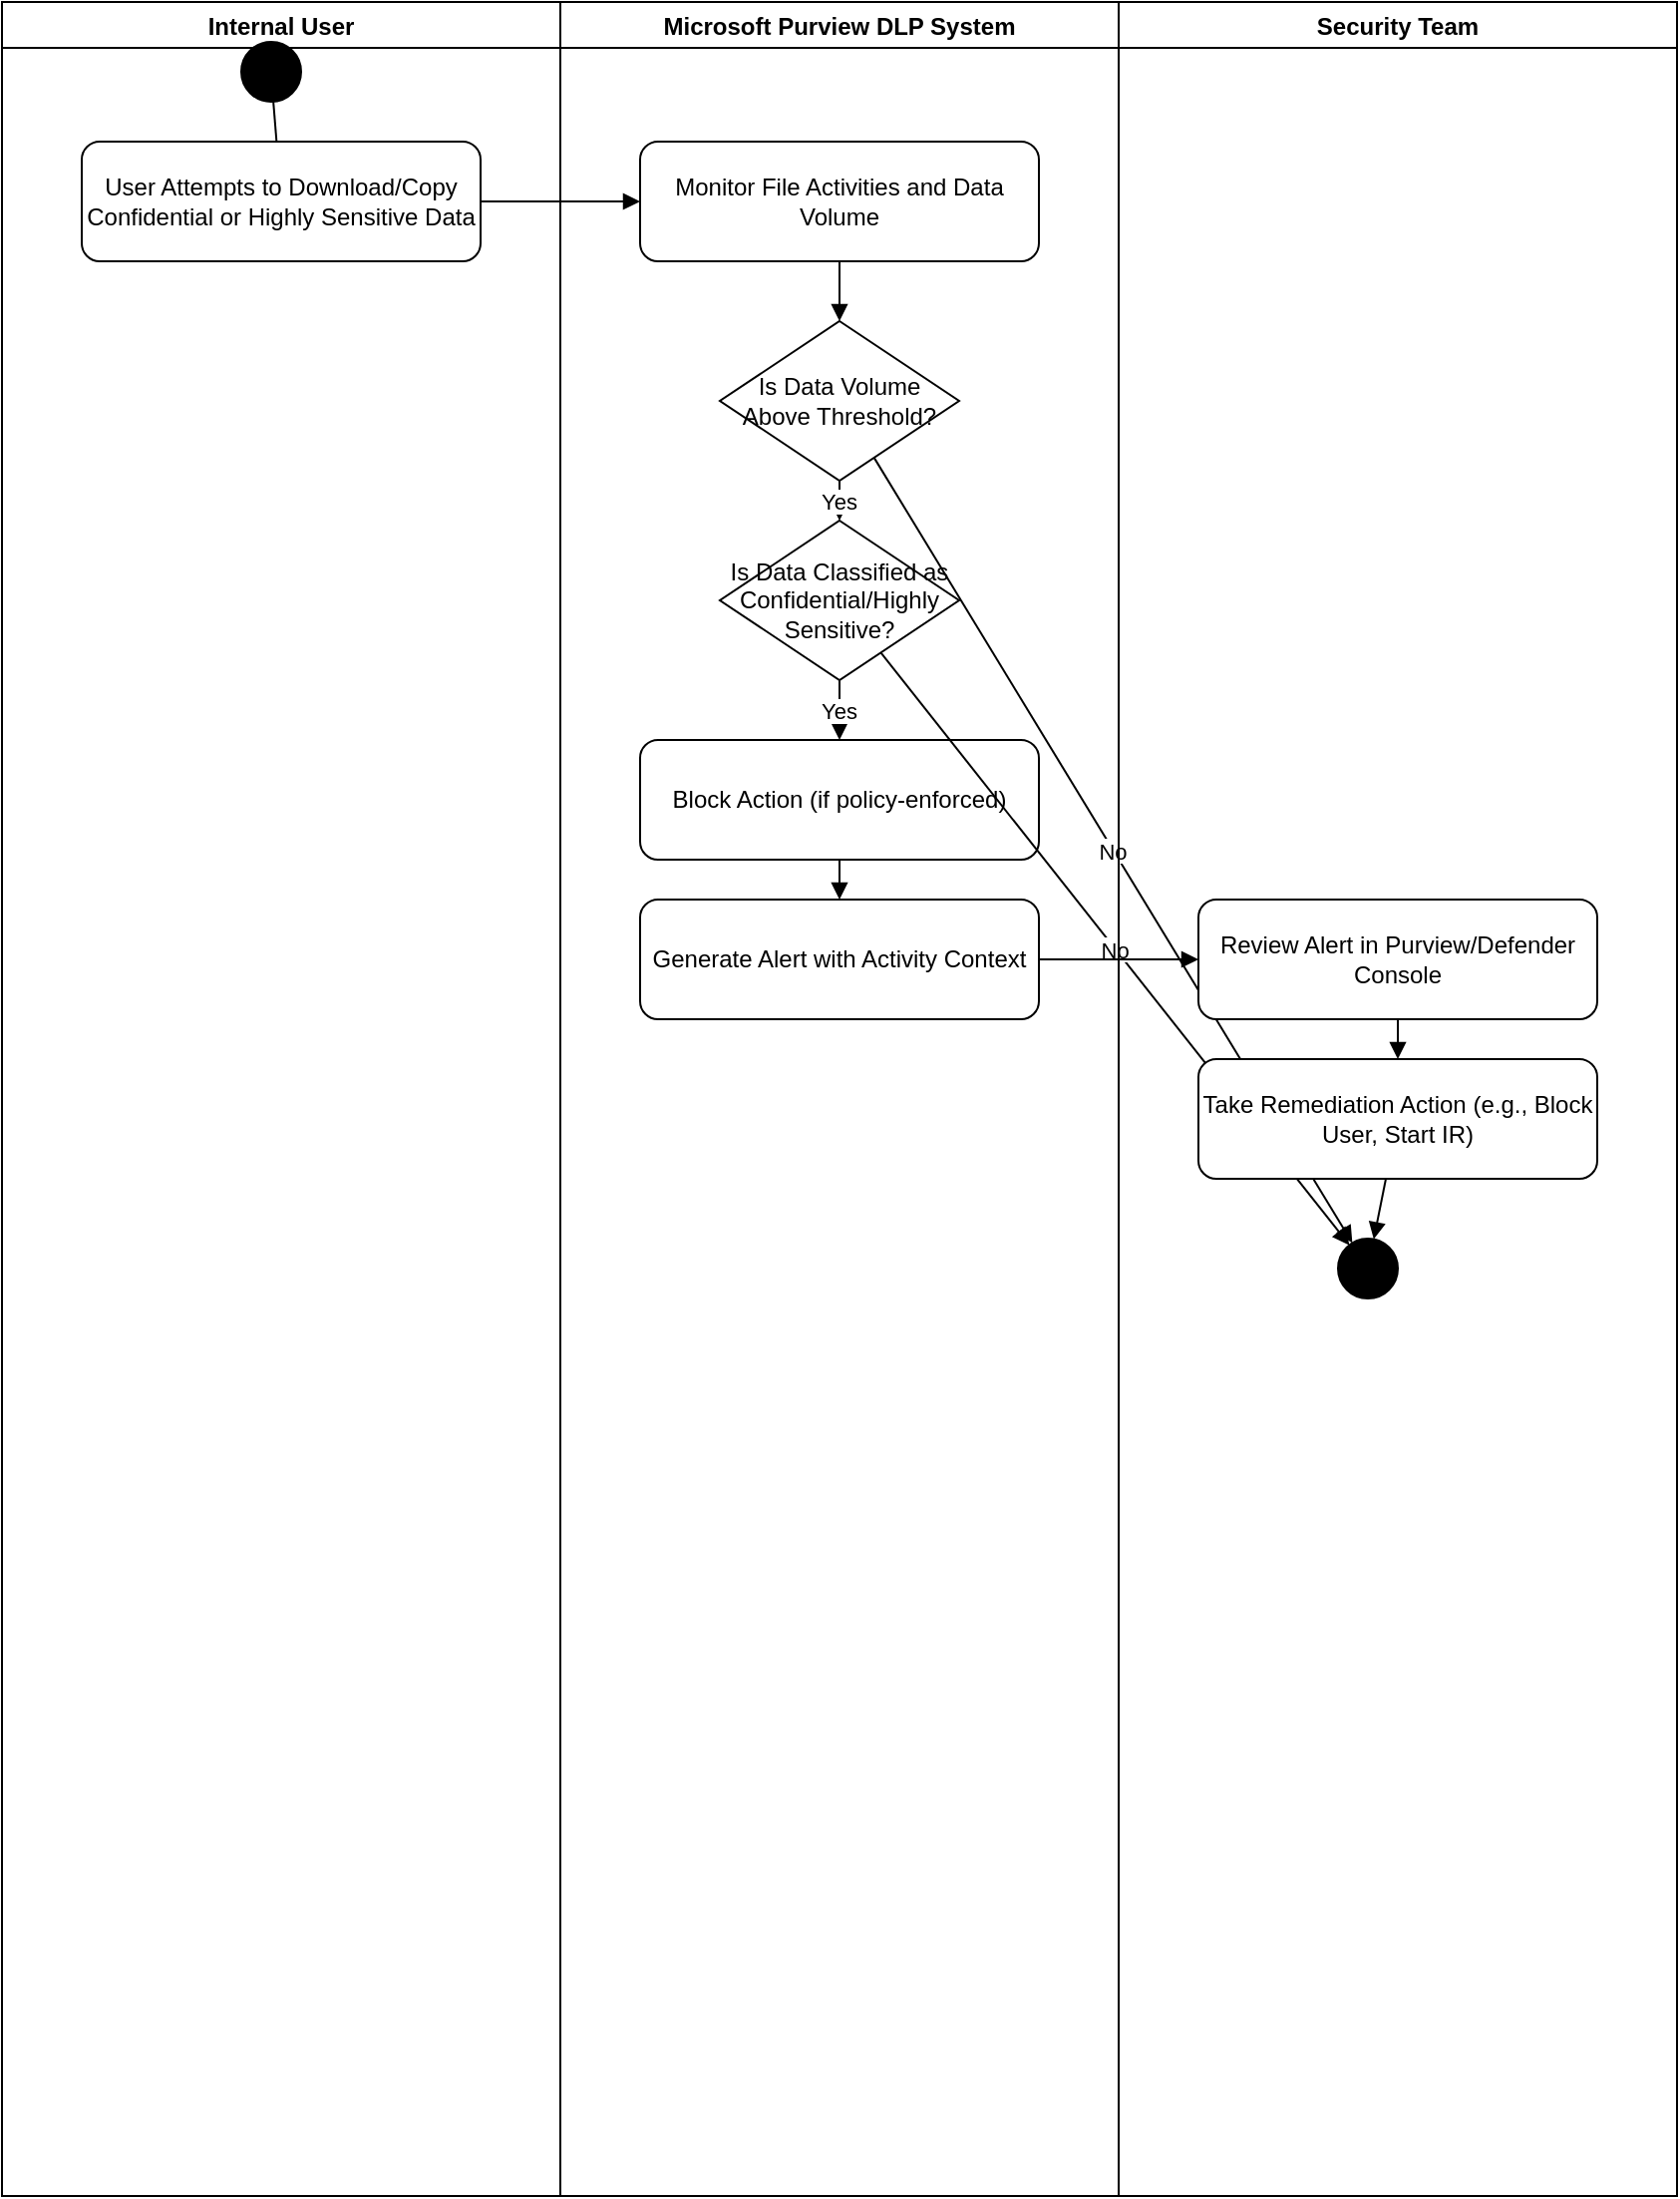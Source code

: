 <mxfile>
  <diagram name="Detection of Mass Data Movement" id="0">
    <mxGraphModel dx="1200" dy="720" grid="1" gridSize="10" guides="1" tooltips="1" connect="1" arrows="1" fold="1" page="1" pageScale="1" pageWidth="850" pageHeight="1100" math="0" shadow="0">
      <root>
        <mxCell id="0"/>
        <mxCell id="1" parent="0"/>

        <!-- Swimlanes -->
        <mxCell id="2" value="Internal User" style="swimlane" vertex="1" parent="1">
          <mxGeometry x="0" y="0" width="280" height="1100" as="geometry"/>
        </mxCell>
        <mxCell id="3" value="Microsoft Purview DLP System" style="swimlane" vertex="1" parent="1">
          <mxGeometry x="280" y="0" width="280" height="1100" as="geometry"/>
        </mxCell>
        <mxCell id="4" value="Security Team" style="swimlane" vertex="1" parent="1">
          <mxGeometry x="560" y="0" width="280" height="1100" as="geometry"/>
        </mxCell>

        <!-- Start -->
        <mxCell id="5" value="" style="ellipse;whiteSpace=wrap;html=1;aspect=fixed;fillColor=#000000;" vertex="1" parent="2">
          <mxGeometry x="120" y="20" width="30" height="30" as="geometry"/>
        </mxCell>

        <!-- Activities and Decisions -->
        <mxCell id="6" value="User Attempts to Download/Copy Confidential or Highly Sensitive Data" style="rounded=1;whiteSpace=wrap;html=1;" vertex="1" parent="2">
          <mxGeometry x="40" y="70" width="200" height="60" as="geometry"/>
        </mxCell>

        <mxCell id="7" value="Monitor File Activities and Data Volume" style="rounded=1;whiteSpace=wrap;html=1;" vertex="1" parent="3">
          <mxGeometry x="40" y="70" width="200" height="60" as="geometry"/>
        </mxCell>

        <mxCell id="8" value="Is Data Volume Above Threshold?" style="rhombus;whiteSpace=wrap;html=1;" vertex="1" parent="3">
          <mxGeometry x="80" y="160" width="120" height="80" as="geometry"/>
        </mxCell>

        <mxCell id="9" value="Is Data Classified as Confidential/Highly Sensitive?" style="rhombus;whiteSpace=wrap;html=1;" vertex="1" parent="3">
          <mxGeometry x="80" y="260" width="120" height="80" as="geometry"/>
        </mxCell>

        <mxCell id="10" value="Block Action (if policy-enforced)" style="rounded=1;whiteSpace=wrap;html=1;" vertex="1" parent="3">
          <mxGeometry x="40" y="370" width="200" height="60" as="geometry"/>
        </mxCell>

        <mxCell id="11" value="Generate Alert with Activity Context" style="rounded=1;whiteSpace=wrap;html=1;" vertex="1" parent="3">
          <mxGeometry x="40" y="450" width="200" height="60" as="geometry"/>
        </mxCell>

        <mxCell id="12" value="Review Alert in Purview/Defender Console" style="rounded=1;whiteSpace=wrap;html=1;" vertex="1" parent="4">
          <mxGeometry x="40" y="450" width="200" height="60" as="geometry"/>
        </mxCell>

        <mxCell id="13" value="Take Remediation Action (e.g., Block User, Start IR)" style="rounded=1;whiteSpace=wrap;html=1;" vertex="1" parent="4">
          <mxGeometry x="40" y="530" width="200" height="60" as="geometry"/>
        </mxCell>

        <!-- End -->
        <mxCell id="14" value="" style="ellipse;whiteSpace=wrap;html=1;aspect=fixed;fillColor=#000000;" vertex="1" parent="4">
          <mxGeometry x="110" y="620" width="30" height="30" as="geometry"/>
        </mxCell>

        <!-- Connectors -->
        <mxCell id="e1" style="endArrow=none;" edge="1" parent="2" source="5" target="6"><mxGeometry relative="1" as="geometry"/></mxCell>
        <mxCell id="e2" style="endArrow=block;" edge="1" parent="2" source="6" target="7"><mxGeometry relative="1" as="geometry"/></mxCell>
        <mxCell id="e3" style="endArrow=block;" edge="1" parent="3" source="7" target="8"><mxGeometry relative="1" as="geometry"/></mxCell>
        <mxCell id="e4" value="No" style="endArrow=block;" edge="1" parent="3" source="8" target="14"><mxGeometry relative="1" as="geometry"/></mxCell>
        <mxCell id="e5" value="Yes" style="endArrow=block;" edge="1" parent="3" source="8" target="9"><mxGeometry relative="1" as="geometry"/></mxCell>
        <mxCell id="e6" value="No" style="endArrow=block;" edge="1" parent="3" source="9" target="14"><mxGeometry relative="1" as="geometry"/></mxCell>
        <mxCell id="e7" value="Yes" style="endArrow=block;" edge="1" parent="3" source="9" target="10"><mxGeometry relative="1" as="geometry"/></mxCell>
        <mxCell id="e8" style="endArrow=block;" edge="1" parent="3" source="10" target="11"><mxGeometry relative="1" as="geometry"/></mxCell>
        <mxCell id="e9" style="endArrow=block;" edge="1" parent="3" source="11" target="12"><mxGeometry relative="1" as="geometry"/></mxCell>
        <mxCell id="e10" style="endArrow=block;" edge="1" parent="4" source="12" target="13"><mxGeometry relative="1" as="geometry"/></mxCell>
        <mxCell id="e11" style="endArrow=block;" edge="1" parent="4" source="13" target="14"><mxGeometry relative="1" as="geometry"/></mxCell>
      </root>
    </mxGraphModel>
  </diagram>
</mxfile>